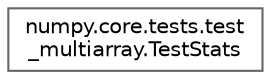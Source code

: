 digraph "Graphical Class Hierarchy"
{
 // LATEX_PDF_SIZE
  bgcolor="transparent";
  edge [fontname=Helvetica,fontsize=10,labelfontname=Helvetica,labelfontsize=10];
  node [fontname=Helvetica,fontsize=10,shape=box,height=0.2,width=0.4];
  rankdir="LR";
  Node0 [id="Node000000",label="numpy.core.tests.test\l_multiarray.TestStats",height=0.2,width=0.4,color="grey40", fillcolor="white", style="filled",URL="$d0/d2d/classnumpy_1_1core_1_1tests_1_1test__multiarray_1_1TestStats.html",tooltip=" "];
}
